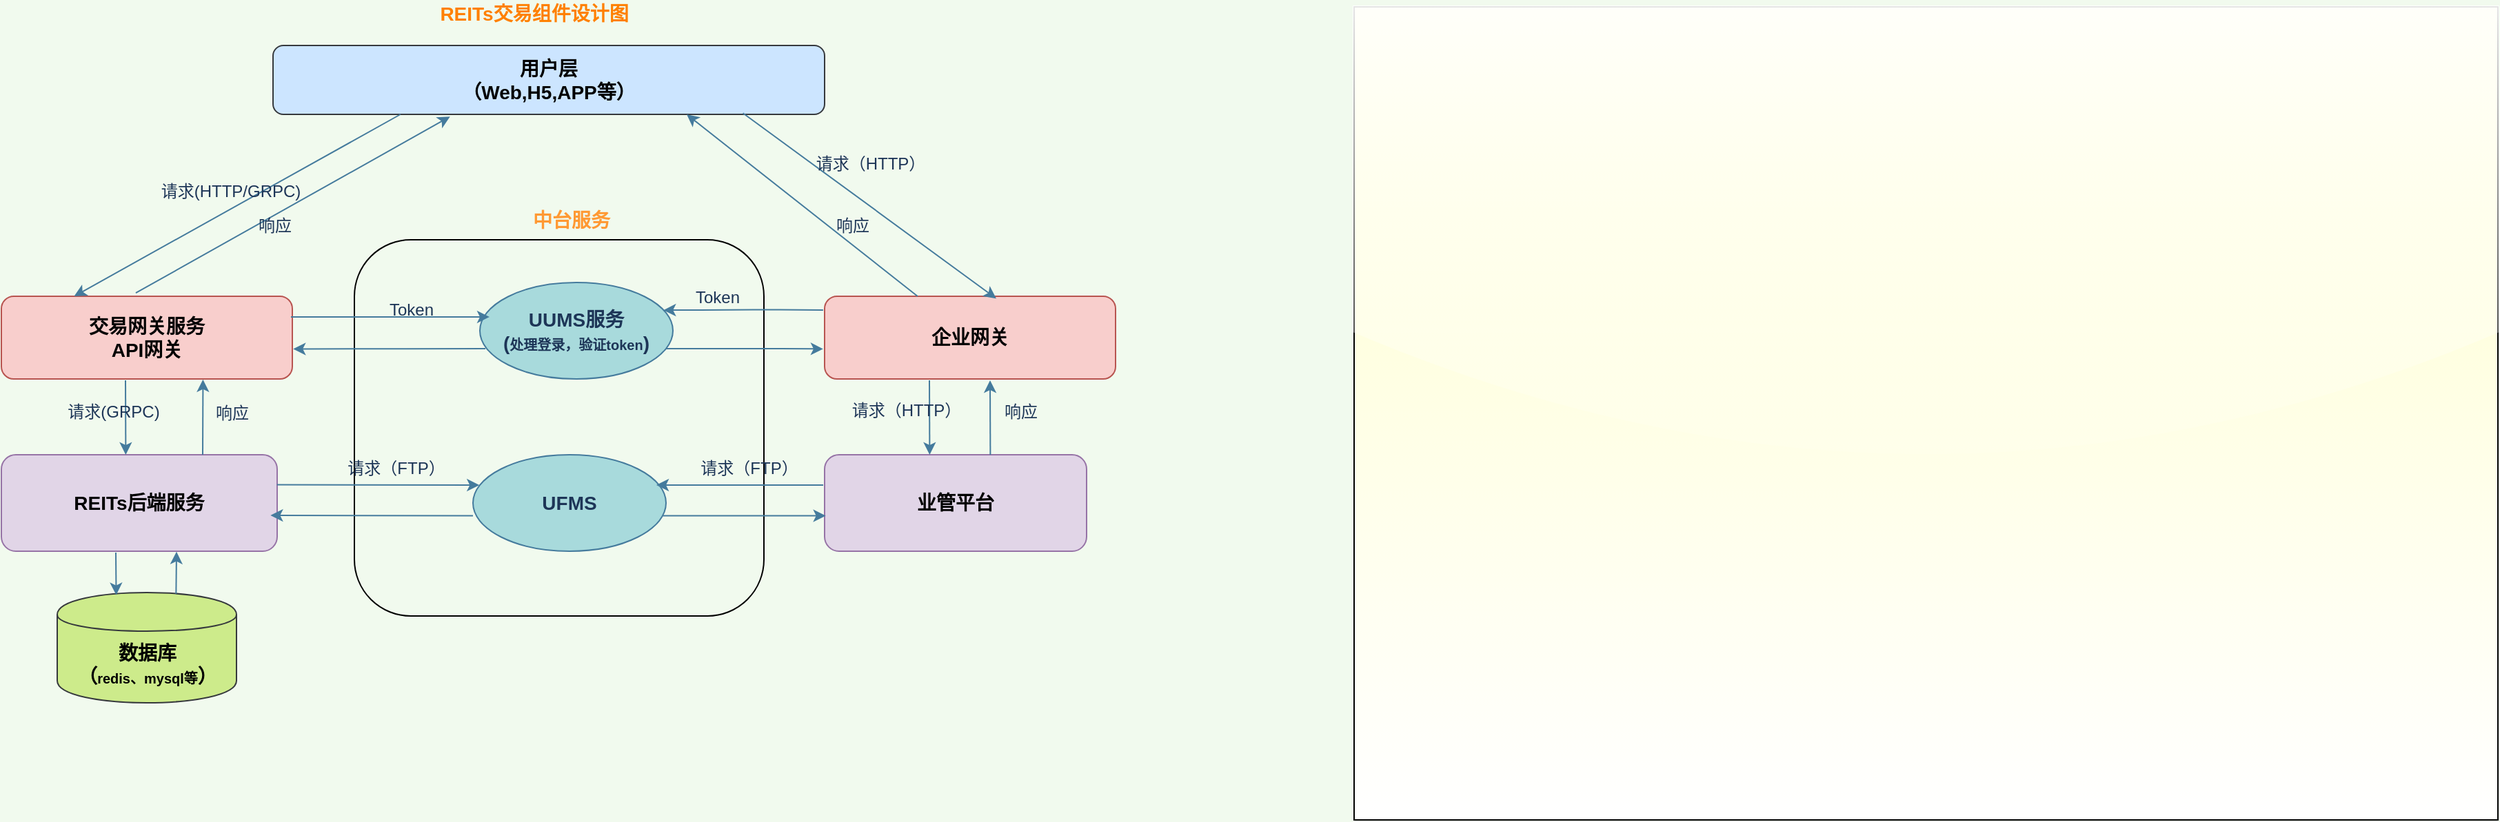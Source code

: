 <mxfile version="13.6.0" type="github" pages="6">
  <diagram id="YtGcmlx5MdhKh6ri9F74" name="REITs交易组件图">
    <mxGraphModel dx="1330" dy="778" grid="1" gridSize="10" guides="1" tooltips="1" connect="1" arrows="1" fold="1" page="1" pageScale="1" pageWidth="827" pageHeight="1169" background="#F1FAEE" math="0" shadow="0">
      <root>
        <mxCell id="0" />
        <mxCell id="1" parent="0" />
        <mxCell id="qfqtDnRgR9i1htIjxdiv-1" value="" style="rounded=1;whiteSpace=wrap;html=1;fillColor=none;" vertex="1" parent="1">
          <mxGeometry x="265" y="174" width="297" height="273" as="geometry" />
        </mxCell>
        <mxCell id="VK5EltDKN6l3TrfOhJUf-1" value="" style="rounded=0;whiteSpace=wrap;html=1;fillColor=#FFFFCC;gradientColor=#ffffff;gradientDirection=south;glass=1;" parent="1" vertex="1">
          <mxGeometry x="990" y="5" width="829.5" height="590" as="geometry" />
        </mxCell>
        <mxCell id="OGBte0PvkTn54QuSE-R2-2" value="&lt;font style=&quot;font-size: 14px&quot;&gt;&lt;b&gt;用户层&lt;br&gt;（Web,H5,APP等）&lt;/b&gt;&lt;/font&gt;" style="rounded=1;whiteSpace=wrap;html=1;sketch=0;strokeColor=#36393d;fillColor=#cce5ff;" parent="1" vertex="1">
          <mxGeometry x="206" y="33" width="400" height="50" as="geometry" />
        </mxCell>
        <mxCell id="OGBte0PvkTn54QuSE-R2-4" value="&lt;b&gt;&lt;font style=&quot;font-size: 14px&quot;&gt;交易网关服务&lt;br&gt;API网关&lt;/font&gt;&lt;/b&gt;" style="rounded=1;whiteSpace=wrap;html=1;sketch=0;strokeColor=#b85450;fillColor=#f8cecc;" parent="1" vertex="1">
          <mxGeometry x="9" y="215" width="211" height="60" as="geometry" />
        </mxCell>
        <mxCell id="OGBte0PvkTn54QuSE-R2-11" value="&lt;b&gt;&lt;font style=&quot;font-size: 14px&quot;&gt;REITs后端服务&lt;/font&gt;&lt;/b&gt;" style="rounded=1;whiteSpace=wrap;html=1;sketch=0;strokeColor=#9673a6;fillColor=#e1d5e7;" parent="1" vertex="1">
          <mxGeometry x="9" y="330" width="200" height="70" as="geometry" />
        </mxCell>
        <mxCell id="OGBte0PvkTn54QuSE-R2-12" value="" style="endArrow=classic;html=1;strokeColor=#457B9D;fillColor=#A8DADC;fontColor=#1D3557;entryX=0.451;entryY=0;entryDx=0;entryDy=0;entryPerimeter=0;" parent="1" target="OGBte0PvkTn54QuSE-R2-11" edge="1">
          <mxGeometry width="50" height="50" relative="1" as="geometry">
            <mxPoint x="99" y="276" as="sourcePoint" />
            <mxPoint x="286" y="280" as="targetPoint" />
          </mxGeometry>
        </mxCell>
        <mxCell id="OGBte0PvkTn54QuSE-R2-15" value="&lt;font color=&quot;#000000&quot;&gt;&lt;b&gt;&lt;span style=&quot;font-size: 14px&quot;&gt;数据库&lt;/span&gt;&lt;br&gt;&lt;span style=&quot;font-size: 14px&quot;&gt;（&lt;/span&gt;&lt;font style=&quot;font-size: 10px&quot;&gt;redis、mysql等&lt;/font&gt;&lt;span style=&quot;font-size: 14px&quot;&gt;）&lt;/span&gt;&lt;br&gt;&lt;/b&gt;&lt;/font&gt;" style="shape=cylinder;whiteSpace=wrap;html=1;boundedLbl=1;backgroundOutline=1;rounded=0;sketch=0;fillColor=#cdeb8b;strokeColor=#36393d;" parent="1" vertex="1">
          <mxGeometry x="49.5" y="430" width="130" height="80" as="geometry" />
        </mxCell>
        <mxCell id="OGBte0PvkTn54QuSE-R2-16" value="" style="endArrow=classic;html=1;strokeColor=#457B9D;fillColor=#A8DADC;fontColor=#1D3557;entryX=0.329;entryY=0.022;entryDx=0;entryDy=0;entryPerimeter=0;" parent="1" target="OGBte0PvkTn54QuSE-R2-15" edge="1">
          <mxGeometry width="50" height="50" relative="1" as="geometry">
            <mxPoint x="92" y="401" as="sourcePoint" />
            <mxPoint x="286" y="380" as="targetPoint" />
          </mxGeometry>
        </mxCell>
        <mxCell id="OGBte0PvkTn54QuSE-R2-24" value="" style="endArrow=classic;html=1;strokeColor=#457B9D;fillColor=#A8DADC;fontColor=#1D3557;entryX=0.693;entryY=1.007;entryDx=0;entryDy=0;entryPerimeter=0;" parent="1" target="OGBte0PvkTn54QuSE-R2-4" edge="1">
          <mxGeometry width="50" height="50" relative="1" as="geometry">
            <mxPoint x="155" y="330" as="sourcePoint" />
            <mxPoint x="156" y="273" as="targetPoint" />
          </mxGeometry>
        </mxCell>
        <mxCell id="OGBte0PvkTn54QuSE-R2-26" value="" style="endArrow=classic;html=1;strokeColor=#457B9D;fillColor=#A8DADC;fontColor=#1D3557;entryX=0.635;entryY=1.005;entryDx=0;entryDy=0;entryPerimeter=0;exitX=0.663;exitY=0.011;exitDx=0;exitDy=0;exitPerimeter=0;" parent="1" source="OGBte0PvkTn54QuSE-R2-15" target="OGBte0PvkTn54QuSE-R2-11" edge="1">
          <mxGeometry width="50" height="50" relative="1" as="geometry">
            <mxPoint x="136" y="430" as="sourcePoint" />
            <mxPoint x="287.14" y="379.03" as="targetPoint" />
          </mxGeometry>
        </mxCell>
        <mxCell id="OGBte0PvkTn54QuSE-R2-29" value="响应" style="text;html=1;resizable=0;autosize=1;align=center;verticalAlign=middle;points=[];fillColor=none;strokeColor=none;rounded=0;sketch=0;fontColor=#1D3557;" parent="1" vertex="1">
          <mxGeometry x="156" y="290" width="40" height="20" as="geometry" />
        </mxCell>
        <mxCell id="OGBte0PvkTn54QuSE-R2-31" value="&lt;span style=&quot;font-size: 14px&quot;&gt;&lt;b&gt;UFMS&lt;/b&gt;&lt;/span&gt;" style="ellipse;whiteSpace=wrap;html=1;rounded=0;sketch=0;strokeColor=#457B9D;fillColor=#A8DADC;fontColor=#1D3557;" parent="1" vertex="1">
          <mxGeometry x="351" y="330" width="140" height="70" as="geometry" />
        </mxCell>
        <mxCell id="OGBte0PvkTn54QuSE-R2-33" value="" style="endArrow=classic;html=1;strokeColor=#457B9D;fillColor=#A8DADC;fontColor=#1D3557;exitX=0.999;exitY=0.311;exitDx=0;exitDy=0;exitPerimeter=0;entryX=0.033;entryY=0.315;entryDx=0;entryDy=0;entryPerimeter=0;" parent="1" source="OGBte0PvkTn54QuSE-R2-11" target="OGBte0PvkTn54QuSE-R2-31" edge="1">
          <mxGeometry width="50" height="50" relative="1" as="geometry">
            <mxPoint x="246" y="370" as="sourcePoint" />
            <mxPoint x="356" y="370" as="targetPoint" />
          </mxGeometry>
        </mxCell>
        <mxCell id="OGBte0PvkTn54QuSE-R2-38" value="&lt;b&gt;&lt;span style=&quot;font-size: 14px&quot;&gt;UUMS服务&lt;/span&gt;&lt;br&gt;&lt;span style=&quot;font-size: 14px&quot;&gt;(&lt;/span&gt;&lt;font style=&quot;font-size: 10px&quot;&gt;处理登录，验证token&lt;/font&gt;&lt;span style=&quot;font-size: 14px&quot;&gt;)&lt;/span&gt;&lt;br&gt;&lt;/b&gt;" style="ellipse;whiteSpace=wrap;html=1;rounded=0;sketch=0;strokeColor=#457B9D;fillColor=#A8DADC;fontColor=#1D3557;" parent="1" vertex="1">
          <mxGeometry x="356" y="205" width="140" height="70" as="geometry" />
        </mxCell>
        <mxCell id="fUmtlEZdL340nA0cj5ke-1" value="&lt;span style=&quot;font-size: 14px&quot;&gt;&lt;b&gt;业管平台&lt;/b&gt;&lt;/span&gt;" style="rounded=1;whiteSpace=wrap;html=1;sketch=0;strokeColor=#9673a6;fillColor=#e1d5e7;" parent="1" vertex="1">
          <mxGeometry x="606" y="330" width="190" height="70" as="geometry" />
        </mxCell>
        <mxCell id="fUmtlEZdL340nA0cj5ke-2" value="&lt;span style=&quot;font-size: 14px&quot;&gt;&lt;b&gt;企业网关&lt;/b&gt;&lt;/span&gt;" style="rounded=1;whiteSpace=wrap;html=1;sketch=0;strokeColor=#b85450;fillColor=#f8cecc;" parent="1" vertex="1">
          <mxGeometry x="606" y="215" width="211" height="60" as="geometry" />
        </mxCell>
        <mxCell id="fUmtlEZdL340nA0cj5ke-12" value="" style="endArrow=classic;html=1;strokeColor=#457B9D;fillColor=#A8DADC;fontColor=#1D3557;entryX=0.05;entryY=0.357;entryDx=0;entryDy=0;entryPerimeter=0;" parent="1" target="OGBte0PvkTn54QuSE-R2-38" edge="1">
          <mxGeometry width="50" height="50" relative="1" as="geometry">
            <mxPoint x="219" y="230" as="sourcePoint" />
            <mxPoint x="352" y="230" as="targetPoint" />
            <Array as="points">
              <mxPoint x="292" y="230" />
            </Array>
          </mxGeometry>
        </mxCell>
        <mxCell id="fUmtlEZdL340nA0cj5ke-17" value="&lt;b&gt;&lt;font style=&quot;font-size: 14px&quot; color=&quot;#ff9933&quot;&gt;中台服务&lt;/font&gt;&lt;/b&gt;" style="text;html=1;resizable=0;autosize=1;align=center;verticalAlign=middle;points=[];fillColor=none;strokeColor=none;rounded=0;" parent="1" vertex="1">
          <mxGeometry x="383" y="149" width="77" height="22" as="geometry" />
        </mxCell>
        <mxCell id="fUmtlEZdL340nA0cj5ke-22" value="" style="endArrow=classic;html=1;strokeColor=#457B9D;fillColor=#A8DADC;fontColor=#1D3557;entryX=0.321;entryY=1.032;entryDx=0;entryDy=0;entryPerimeter=0;exitX=0.462;exitY=-0.04;exitDx=0;exitDy=0;exitPerimeter=0;" parent="1" source="OGBte0PvkTn54QuSE-R2-4" target="OGBte0PvkTn54QuSE-R2-2" edge="1">
          <mxGeometry width="50" height="50" relative="1" as="geometry">
            <mxPoint x="167" y="209" as="sourcePoint" />
            <mxPoint x="176" y="140" as="targetPoint" />
            <Array as="points" />
          </mxGeometry>
        </mxCell>
        <mxCell id="fUmtlEZdL340nA0cj5ke-23" value="" style="endArrow=classic;html=1;strokeColor=#457B9D;fillColor=#A8DADC;fontColor=#1D3557;entryX=0.25;entryY=0;entryDx=0;entryDy=0;exitX=0.231;exitY=1;exitDx=0;exitDy=0;exitPerimeter=0;" parent="1" source="OGBte0PvkTn54QuSE-R2-2" target="OGBte0PvkTn54QuSE-R2-4" edge="1">
          <mxGeometry width="50" height="50" relative="1" as="geometry">
            <mxPoint x="335" y="112" as="sourcePoint" />
            <mxPoint x="96" y="150" as="targetPoint" />
            <Array as="points" />
          </mxGeometry>
        </mxCell>
        <mxCell id="fUmtlEZdL340nA0cj5ke-28" value="" style="endArrow=classic;html=1;strokeColor=#457B9D;fillColor=#A8DADC;fontColor=#1D3557;entryX=0.75;entryY=1;entryDx=0;entryDy=0;" parent="1" source="fUmtlEZdL340nA0cj5ke-2" target="OGBte0PvkTn54QuSE-R2-2" edge="1">
          <mxGeometry width="50" height="50" relative="1" as="geometry">
            <mxPoint x="693" y="209" as="sourcePoint" />
            <mxPoint x="836" y="139" as="targetPoint" />
            <Array as="points" />
          </mxGeometry>
        </mxCell>
        <mxCell id="fUmtlEZdL340nA0cj5ke-32" value="" style="endArrow=classic;html=1;strokeColor=#457B9D;fillColor=#A8DADC;fontColor=#1D3557;entryX=1.003;entryY=0.637;entryDx=0;entryDy=0;entryPerimeter=0;" parent="1" target="OGBte0PvkTn54QuSE-R2-4" edge="1">
          <mxGeometry width="50" height="50" relative="1" as="geometry">
            <mxPoint x="360" y="253" as="sourcePoint" />
            <mxPoint x="245.996" y="253.0" as="targetPoint" />
            <Array as="points">
              <mxPoint x="292.84" y="253.08" />
            </Array>
          </mxGeometry>
        </mxCell>
        <mxCell id="fUmtlEZdL340nA0cj5ke-37" value="请求(HTTP/GRPC)" style="text;html=1;resizable=0;autosize=1;align=center;verticalAlign=middle;points=[];fillColor=none;strokeColor=none;rounded=0;sketch=0;fontColor=#1D3557;" parent="1" vertex="1">
          <mxGeometry x="115" y="129" width="120" height="20" as="geometry" />
        </mxCell>
        <mxCell id="fUmtlEZdL340nA0cj5ke-38" value="响应" style="text;html=1;resizable=0;autosize=1;align=center;verticalAlign=middle;points=[];fillColor=none;strokeColor=none;rounded=0;sketch=0;fontColor=#1D3557;" parent="1" vertex="1">
          <mxGeometry x="187" y="154" width="40" height="20" as="geometry" />
        </mxCell>
        <mxCell id="fUmtlEZdL340nA0cj5ke-39" value="" style="endArrow=classic;html=1;strokeColor=#457B9D;fillColor=#A8DADC;fontColor=#1D3557;exitX=0.852;exitY=0.983;exitDx=0;exitDy=0;exitPerimeter=0;entryX=0.59;entryY=0.027;entryDx=0;entryDy=0;entryPerimeter=0;" parent="1" source="OGBte0PvkTn54QuSE-R2-2" target="fUmtlEZdL340nA0cj5ke-2" edge="1">
          <mxGeometry width="50" height="50" relative="1" as="geometry">
            <mxPoint x="757" y="150" as="sourcePoint" />
            <mxPoint x="847" y="150" as="targetPoint" />
            <Array as="points" />
          </mxGeometry>
        </mxCell>
        <mxCell id="fUmtlEZdL340nA0cj5ke-43" value="请求（HTTP）" style="text;html=1;resizable=0;autosize=1;align=center;verticalAlign=middle;points=[];fillColor=none;strokeColor=none;rounded=0;sketch=0;fontColor=#1D3557;" parent="1" vertex="1">
          <mxGeometry x="594" y="109" width="90" height="20" as="geometry" />
        </mxCell>
        <mxCell id="fUmtlEZdL340nA0cj5ke-44" value="响应" style="text;html=1;resizable=0;autosize=1;align=center;verticalAlign=middle;points=[];fillColor=none;strokeColor=none;rounded=0;sketch=0;fontColor=#1D3557;" parent="1" vertex="1">
          <mxGeometry x="606" y="154" width="40" height="20" as="geometry" />
        </mxCell>
        <mxCell id="fUmtlEZdL340nA0cj5ke-46" value="Token" style="text;html=1;resizable=0;autosize=1;align=center;verticalAlign=middle;points=[];fillColor=none;strokeColor=none;rounded=0;sketch=0;fontColor=#1D3557;" parent="1" vertex="1">
          <mxGeometry x="284" y="214" width="44" height="22" as="geometry" />
        </mxCell>
        <mxCell id="fUmtlEZdL340nA0cj5ke-49" value="" style="endArrow=classic;html=1;strokeColor=#457B9D;fillColor=#A8DADC;fontColor=#1D3557;entryX=-0.005;entryY=0.637;entryDx=0;entryDy=0;entryPerimeter=0;" parent="1" target="fUmtlEZdL340nA0cj5ke-2" edge="1">
          <mxGeometry width="50" height="50" relative="1" as="geometry">
            <mxPoint x="491" y="253.01" as="sourcePoint" />
            <mxPoint x="635.0" y="253.0" as="targetPoint" />
            <Array as="points">
              <mxPoint x="564" y="253.01" />
            </Array>
          </mxGeometry>
        </mxCell>
        <mxCell id="fUmtlEZdL340nA0cj5ke-50" value="" style="endArrow=classic;html=1;strokeColor=#457B9D;fillColor=#A8DADC;fontColor=#1D3557;entryX=0.951;entryY=0.287;entryDx=0;entryDy=0;entryPerimeter=0;" parent="1" target="OGBte0PvkTn54QuSE-R2-38" edge="1">
          <mxGeometry width="50" height="50" relative="1" as="geometry">
            <mxPoint x="604.945" y="224.97" as="sourcePoint" />
            <mxPoint x="491" y="225" as="targetPoint" />
            <Array as="points">
              <mxPoint x="564" y="224.76" />
            </Array>
          </mxGeometry>
        </mxCell>
        <mxCell id="fUmtlEZdL340nA0cj5ke-51" value="Token" style="text;html=1;resizable=0;autosize=1;align=center;verticalAlign=middle;points=[];fillColor=none;strokeColor=none;rounded=0;sketch=0;fontColor=#1D3557;" parent="1" vertex="1">
          <mxGeometry x="506" y="205" width="44" height="22" as="geometry" />
        </mxCell>
        <mxCell id="fUmtlEZdL340nA0cj5ke-52" value="" style="endArrow=classic;html=1;strokeColor=#457B9D;fillColor=#A8DADC;fontColor=#1D3557;exitX=0.999;exitY=0.311;exitDx=0;exitDy=0;exitPerimeter=0;entryX=0.033;entryY=0.315;entryDx=0;entryDy=0;entryPerimeter=0;" parent="1" edge="1">
          <mxGeometry width="50" height="50" relative="1" as="geometry">
            <mxPoint x="351.0" y="374.28" as="sourcePoint" />
            <mxPoint x="204.18" y="374.0" as="targetPoint" />
          </mxGeometry>
        </mxCell>
        <mxCell id="fUmtlEZdL340nA0cj5ke-53" value="" style="endArrow=classic;html=1;strokeColor=#457B9D;fillColor=#A8DADC;fontColor=#1D3557;entryX=0.033;entryY=0.315;entryDx=0;entryDy=0;entryPerimeter=0;exitX=0.984;exitY=0.633;exitDx=0;exitDy=0;exitPerimeter=0;" parent="1" source="OGBte0PvkTn54QuSE-R2-31" edge="1">
          <mxGeometry width="50" height="50" relative="1" as="geometry">
            <mxPoint x="484" y="374" as="sourcePoint" />
            <mxPoint x="606.82" y="374.28" as="targetPoint" />
          </mxGeometry>
        </mxCell>
        <mxCell id="fUmtlEZdL340nA0cj5ke-54" value="" style="endArrow=classic;html=1;strokeColor=#457B9D;fillColor=#A8DADC;fontColor=#1D3557;entryX=0.033;entryY=0.315;entryDx=0;entryDy=0;entryPerimeter=0;" parent="1" edge="1">
          <mxGeometry width="50" height="50" relative="1" as="geometry">
            <mxPoint x="605" y="352" as="sourcePoint" />
            <mxPoint x="484" y="352" as="targetPoint" />
          </mxGeometry>
        </mxCell>
        <mxCell id="fUmtlEZdL340nA0cj5ke-56" value="" style="endArrow=classic;html=1;strokeColor=#457B9D;fillColor=#A8DADC;fontColor=#1D3557;entryX=0.451;entryY=0;entryDx=0;entryDy=0;entryPerimeter=0;" parent="1" edge="1">
          <mxGeometry width="50" height="50" relative="1" as="geometry">
            <mxPoint x="726.2" y="330" as="sourcePoint" />
            <mxPoint x="726" y="276" as="targetPoint" />
          </mxGeometry>
        </mxCell>
        <mxCell id="fUmtlEZdL340nA0cj5ke-57" value="" style="endArrow=classic;html=1;strokeColor=#457B9D;fillColor=#A8DADC;fontColor=#1D3557;entryX=0.451;entryY=0;entryDx=0;entryDy=0;entryPerimeter=0;" parent="1" edge="1">
          <mxGeometry width="50" height="50" relative="1" as="geometry">
            <mxPoint x="682" y="276" as="sourcePoint" />
            <mxPoint x="682.2" y="330" as="targetPoint" />
          </mxGeometry>
        </mxCell>
        <mxCell id="fUmtlEZdL340nA0cj5ke-59" value="响应" style="text;html=1;resizable=0;autosize=1;align=center;verticalAlign=middle;points=[];fillColor=none;strokeColor=none;rounded=0;sketch=0;fontColor=#1D3557;" parent="1" vertex="1">
          <mxGeometry x="726" y="288" width="44" height="22" as="geometry" />
        </mxCell>
        <mxCell id="oyumovBON1_XlfnT9GuX-1" value="&lt;font style=&quot;font-size: 14px&quot; color=&quot;#ff8000&quot;&gt;&lt;b&gt;REITs交易组件设计图&lt;/b&gt;&lt;/font&gt;" style="text;html=1;resizable=0;autosize=1;align=center;verticalAlign=middle;points=[];fillColor=none;strokeColor=none;rounded=0;dashed=1;dashPattern=1 2;sketch=0;fontColor=#5C5C5C;" parent="1" vertex="1">
          <mxGeometry x="320" width="150" height="20" as="geometry" />
        </mxCell>
        <mxCell id="NYVzm88oB_qArTAKALnM-1" value="请求（FTP）" style="text;html=1;resizable=0;autosize=1;align=center;verticalAlign=middle;points=[];fillColor=none;strokeColor=none;rounded=0;sketch=0;fontColor=#1D3557;" parent="1" vertex="1">
          <mxGeometry x="250" y="330" width="90" height="20" as="geometry" />
        </mxCell>
        <mxCell id="NYVzm88oB_qArTAKALnM-3" value="请求（FTP）" style="text;html=1;resizable=0;autosize=1;align=center;verticalAlign=middle;points=[];fillColor=none;strokeColor=none;rounded=0;sketch=0;fontColor=#1D3557;" parent="1" vertex="1">
          <mxGeometry x="506" y="330" width="90" height="20" as="geometry" />
        </mxCell>
        <mxCell id="NYVzm88oB_qArTAKALnM-5" value="请求（HTTP）" style="text;html=1;resizable=0;autosize=1;align=center;verticalAlign=middle;points=[];fillColor=none;strokeColor=none;rounded=0;sketch=0;fontColor=#1D3557;" parent="1" vertex="1">
          <mxGeometry x="620" y="288" width="90" height="20" as="geometry" />
        </mxCell>
        <mxCell id="NYVzm88oB_qArTAKALnM-6" value="请求(GRPC)" style="text;html=1;resizable=0;autosize=1;align=center;verticalAlign=middle;points=[];fillColor=none;strokeColor=none;rounded=0;sketch=0;fontColor=#1D3557;" parent="1" vertex="1">
          <mxGeometry x="50" y="289" width="80" height="20" as="geometry" />
        </mxCell>
      </root>
    </mxGraphModel>
  </diagram>
  <diagram id="RFez3lNjL9ar6PfGb7UX" name="登陆顺序图">
    
    <mxGraphModel dx="1038" dy="564" grid="1" gridSize="10" guides="1" tooltips="1" connect="1" arrows="1" fold="1" page="1" pageScale="1" pageWidth="827" pageHeight="1169" math="0" shadow="0">
      
      <root>
        
        <mxCell id="JJKDrCV2eTXsHWgG4l_X-0" />
        
        <mxCell id="JJKDrCV2eTXsHWgG4l_X-1" parent="JJKDrCV2eTXsHWgG4l_X-0" />
        
        <mxCell id="2XEkXMm5EQe36F09QX2t-0" value="&lt;font style=&quot;font-size: 14px&quot;&gt;&lt;b&gt;web，app,H5&lt;br&gt;(用户界面)&lt;/b&gt;&lt;/font&gt;" style="rounded=1;whiteSpace=wrap;html=1;fillColor=#d5e8d4;strokeColor=#82b366;gradientColor=#97d077;" vertex="1" parent="JJKDrCV2eTXsHWgG4l_X-1">
          
          <mxGeometry x="15" y="40" width="130" height="60" as="geometry" />
          
        </mxCell>
        
        <mxCell id="e7lo5KHjXOnK4Ev--E7Q-0" value="&lt;font style=&quot;font-size: 14px&quot;&gt;&lt;b&gt;UUMS&lt;br&gt;用户中心&lt;br&gt;&lt;/b&gt;&lt;/font&gt;" style="rounded=1;whiteSpace=wrap;html=1;fillColor=#ffcd28;strokeColor=#d79b00;gradientColor=#ffa500;" vertex="1" parent="JJKDrCV2eTXsHWgG4l_X-1">
          
          <mxGeometry x="560" y="40" width="120" height="60" as="geometry" />
          
        </mxCell>
        
        <mxCell id="e7lo5KHjXOnK4Ev--E7Q-3" value="&lt;font style=&quot;font-size: 14px&quot;&gt;&lt;b&gt;网关&lt;br&gt;(企业网关/交易API网关)&lt;/b&gt;&lt;/font&gt;" style="rounded=1;whiteSpace=wrap;html=1;fillColor=#dae8fc;strokeColor=#6c8ebf;gradientColor=#7ea6e0;" vertex="1" parent="JJKDrCV2eTXsHWgG4l_X-1">
          
          <mxGeometry x="270" y="40" width="176" height="60" as="geometry" />
          
        </mxCell>
        
        <mxCell id="e7lo5KHjXOnK4Ev--E7Q-4" value="" style="endArrow=none;dashed=1;html=1;strokeColor=#006658;fillColor=#21C0A5;fontColor=#5C5C5C;" edge="1" parent="JJKDrCV2eTXsHWgG4l_X-1" source="e7lo5KHjXOnK4Ev--E7Q-16">
          
          <mxGeometry width="50" height="50" relative="1" as="geometry">
            
            <mxPoint x="80" y="360" as="sourcePoint" />
            
            <mxPoint x="79.5" y="100" as="targetPoint" />
            
          </mxGeometry>
          
        </mxCell>
        
        <mxCell id="e7lo5KHjXOnK4Ev--E7Q-5" value="" style="endArrow=none;dashed=1;html=1;strokeColor=#006658;fillColor=#21C0A5;fontColor=#5C5C5C;" edge="1" parent="JJKDrCV2eTXsHWgG4l_X-1">
          
          <mxGeometry width="50" height="50" relative="1" as="geometry">
            
            <mxPoint x="358" y="360" as="sourcePoint" />
            
            <mxPoint x="357.76" y="100" as="targetPoint" />
            
          </mxGeometry>
          
        </mxCell>
        
        <mxCell id="e7lo5KHjXOnK4Ev--E7Q-6" value="" style="endArrow=none;dashed=1;html=1;strokeColor=#006658;fillColor=#21C0A5;fontColor=#5C5C5C;" edge="1" parent="JJKDrCV2eTXsHWgG4l_X-1">
          
          <mxGeometry width="50" height="50" relative="1" as="geometry">
            
            <mxPoint x="630.5" y="360" as="sourcePoint" />
            
            <mxPoint x="630" y="100" as="targetPoint" />
            
          </mxGeometry>
          
        </mxCell>
        
        <mxCell id="e7lo5KHjXOnK4Ev--E7Q-7" value="" style="endArrow=classic;html=1;strokeColor=#006658;fillColor=#21C0A5;fontColor=#5C5C5C;" edge="1" parent="JJKDrCV2eTXsHWgG4l_X-1">
          
          <mxGeometry width="50" height="50" relative="1" as="geometry">
            
            <mxPoint x="80" y="139.84" as="sourcePoint" />
            
            <mxPoint x="340" y="139.84" as="targetPoint" />
            
          </mxGeometry>
          
        </mxCell>
        
        <mxCell id="e7lo5KHjXOnK4Ev--E7Q-8" value="" style="endArrow=classic;html=1;strokeColor=#006658;fillColor=#21C0A5;fontColor=#5C5C5C;" edge="1" parent="JJKDrCV2eTXsHWgG4l_X-1" source="e7lo5KHjXOnK4Ev--E7Q-18">
          
          <mxGeometry width="50" height="50" relative="1" as="geometry">
            
            <mxPoint x="370.0" y="160" as="sourcePoint" />
            
            <mxPoint x="630" y="160" as="targetPoint" />
            
          </mxGeometry>
          
        </mxCell>
        
        <mxCell id="e7lo5KHjXOnK4Ev--E7Q-10" value="" style="endArrow=classic;html=1;strokeColor=#006658;fillColor=#21C0A5;fontColor=#5C5C5C;entryX=0;entryY=0;entryDx=0;entryDy=0;" edge="1" parent="JJKDrCV2eTXsHWgG4l_X-1" target="e7lo5KHjXOnK4Ev--E7Q-18">
          
          <mxGeometry width="50" height="50" relative="1" as="geometry">
            
            <mxPoint x="370" y="140" as="sourcePoint" />
            
            <mxPoint x="600" y="140" as="targetPoint" />
            
          </mxGeometry>
          
        </mxCell>
        
        <mxCell id="e7lo5KHjXOnK4Ev--E7Q-13" value="用户名,密码，验证码等" style="text;html=1;resizable=0;autosize=1;align=center;verticalAlign=middle;points=[];fillColor=none;strokeColor=none;rounded=0;sketch=0;fontColor=#5C5C5C;" vertex="1" parent="JJKDrCV2eTXsHWgG4l_X-1">
          
          <mxGeometry x="130" y="120" width="140" height="20" as="geometry" />
          
        </mxCell>
        
        <mxCell id="e7lo5KHjXOnK4Ev--E7Q-15" value="用户名,密码，验证码等" style="text;html=1;resizable=0;autosize=1;align=center;verticalAlign=middle;points=[];fillColor=none;strokeColor=none;rounded=0;sketch=0;fontColor=#5C5C5C;" vertex="1" parent="JJKDrCV2eTXsHWgG4l_X-1">
          
          <mxGeometry x="410" y="120" width="140" height="20" as="geometry" />
          
        </mxCell>
        
        <mxCell id="e7lo5KHjXOnK4Ev--E7Q-16" value="&lt;b&gt;登录请求&lt;/b&gt;" style="rhombus;whiteSpace=wrap;html=1;rounded=0;sketch=0;strokeColor=#006658;fontColor=#5C5C5C;fillColor=#22C7AB;" vertex="1" parent="JJKDrCV2eTXsHWgG4l_X-1">
          
          <mxGeometry x="40" y="120" width="80" height="80" as="geometry" />
          
        </mxCell>
        
        <mxCell id="e7lo5KHjXOnK4Ev--E7Q-17" value="" style="endArrow=none;dashed=1;html=1;strokeColor=#006658;fillColor=#21C0A5;fontColor=#5C5C5C;" edge="1" parent="JJKDrCV2eTXsHWgG4l_X-1" target="e7lo5KHjXOnK4Ev--E7Q-16">
          
          <mxGeometry width="50" height="50" relative="1" as="geometry">
            
            <mxPoint x="80" y="360" as="sourcePoint" />
            
            <mxPoint x="79.5" y="100" as="targetPoint" />
            
          </mxGeometry>
          
        </mxCell>
        
        <mxCell id="e7lo5KHjXOnK4Ev--E7Q-18" value="&lt;b&gt;获取用户&lt;br&gt;token&lt;/b&gt;" style="rhombus;whiteSpace=wrap;html=1;rounded=0;sketch=0;strokeColor=#006658;fillColor=#21C0A5;fontColor=#5C5C5C;" vertex="1" parent="JJKDrCV2eTXsHWgG4l_X-1">
          
          <mxGeometry x="590" y="120" width="80" height="80" as="geometry" />
          
        </mxCell>
        
        <mxCell id="e7lo5KHjXOnK4Ev--E7Q-23" value="" style="endArrow=classic;html=1;strokeColor=#006658;fillColor=#21C0A5;fontColor=#5C5C5C;" edge="1" parent="JJKDrCV2eTXsHWgG4l_X-1">
          
          <mxGeometry width="50" height="50" relative="1" as="geometry">
            
            <mxPoint x="340" y="180" as="sourcePoint" />
            
            <mxPoint x="100" y="180" as="targetPoint" />
            
          </mxGeometry>
          
        </mxCell>
        
        <mxCell id="e7lo5KHjXOnK4Ev--E7Q-24" value="" style="endArrow=classic;html=1;strokeColor=#006658;fillColor=#21C0A5;fontColor=#5C5C5C;" edge="1" parent="JJKDrCV2eTXsHWgG4l_X-1">
          
          <mxGeometry width="50" height="50" relative="1" as="geometry">
            
            <mxPoint x="610" y="180" as="sourcePoint" />
            
            <mxPoint x="370" y="180" as="targetPoint" />
            
          </mxGeometry>
          
        </mxCell>
        
        <mxCell id="e7lo5KHjXOnK4Ev--E7Q-25" value="返回token" style="text;html=1;resizable=0;autosize=1;align=center;verticalAlign=middle;points=[];fillColor=none;strokeColor=none;rounded=0;sketch=0;fontColor=#5C5C5C;" vertex="1" parent="JJKDrCV2eTXsHWgG4l_X-1">
          
          <mxGeometry x="455" y="160" width="70" height="20" as="geometry" />
          
        </mxCell>
        
        <mxCell id="e7lo5KHjXOnK4Ev--E7Q-26" value="返回token" style="text;html=1;resizable=0;autosize=1;align=center;verticalAlign=middle;points=[];fillColor=none;strokeColor=none;rounded=0;sketch=0;fontColor=#5C5C5C;" vertex="1" parent="JJKDrCV2eTXsHWgG4l_X-1">
          
          <mxGeometry x="165" y="160" width="70" height="20" as="geometry" />
          
        </mxCell>
        
        <mxCell id="e7lo5KHjXOnK4Ev--E7Q-27" value="&lt;b&gt;其他业务&lt;br&gt;请求&lt;/b&gt;" style="rounded=0;whiteSpace=wrap;html=1;fillColor=#ffcc99;strokeColor=#36393d;" vertex="1" parent="JJKDrCV2eTXsHWgG4l_X-1">
          
          <mxGeometry x="40" y="240" width="80" height="90" as="geometry" />
          
        </mxCell>
        
        <mxCell id="e7lo5KHjXOnK4Ev--E7Q-34" value="" style="endArrow=classic;html=1;strokeColor=#006658;fillColor=#21C0A5;fontColor=#5C5C5C;" edge="1" parent="JJKDrCV2eTXsHWgG4l_X-1">
          
          <mxGeometry width="50" height="50" relative="1" as="geometry">
            
            <mxPoint x="120" y="280" as="sourcePoint" />
            
            <mxPoint x="360" y="280" as="targetPoint" />
            
          </mxGeometry>
          
        </mxCell>
        
        <mxCell id="e7lo5KHjXOnK4Ev--E7Q-36" value="请求参数" style="text;html=1;resizable=0;autosize=1;align=center;verticalAlign=middle;points=[];fillColor=none;strokeColor=none;rounded=0;sketch=0;fontColor=#5C5C5C;" vertex="1" parent="JJKDrCV2eTXsHWgG4l_X-1">
          
          <mxGeometry x="195" y="260" width="60" height="20" as="geometry" />
          
        </mxCell>
        
        <mxCell id="f92GwLYrUkSBwC8PL-7O-0" value="&lt;font style=&quot;font-size: 14px&quot; color=&quot;#ff8000&quot;&gt;&lt;b&gt;用户登录顺序图&lt;/b&gt;&lt;/font&gt;" style="text;html=1;resizable=0;autosize=1;align=center;verticalAlign=middle;points=[];fillColor=none;strokeColor=none;rounded=0;dashed=1;dashPattern=1 2;sketch=0;fontColor=#5C5C5C;" vertex="1" parent="JJKDrCV2eTXsHWgG4l_X-1">
          
          <mxGeometry x="340" width="110" height="20" as="geometry" />
          
        </mxCell>
        
      </root>
      
    </mxGraphModel>
    
  </diagram>
  <diagram id="Ykd793zyvduYX_jnsMHu" name="申报基金顺序图">
    
    <mxGraphModel dx="1038" dy="564" grid="1" gridSize="10" guides="1" tooltips="1" connect="1" arrows="1" fold="1" page="1" pageScale="1" pageWidth="827" pageHeight="1169" math="0" shadow="0">
      
      <root>
        
        <mxCell id="uoE901anN9h6SREGYmKl-0" />
        
        <mxCell id="uoE901anN9h6SREGYmKl-1" parent="uoE901anN9h6SREGYmKl-0" />
        
        <mxCell id="4W-amokvwwM318Wg36pv-0" value="&lt;font style=&quot;font-size: 14px&quot;&gt;&lt;b&gt;web，app,H5&lt;br&gt;(用户界面)&lt;/b&gt;&lt;/font&gt;" style="rounded=1;whiteSpace=wrap;html=1;fillColor=#d5e8d4;strokeColor=#82b366;gradientColor=#97d077;" vertex="1" parent="uoE901anN9h6SREGYmKl-1">
          
          <mxGeometry x="70" y="50" width="130" height="60" as="geometry" />
          
        </mxCell>
        
        <mxCell id="4W-amokvwwM318Wg36pv-1" value="&lt;font style=&quot;font-size: 14px&quot;&gt;&lt;b&gt;业管平台&lt;br&gt;&lt;/b&gt;&lt;/font&gt;" style="rounded=1;whiteSpace=wrap;html=1;fillColor=#ffcd28;strokeColor=#d79b00;gradientColor=#ffa500;" vertex="1" parent="uoE901anN9h6SREGYmKl-1">
          
          <mxGeometry x="615" y="50" width="120" height="60" as="geometry" />
          
        </mxCell>
        
        <mxCell id="4W-amokvwwM318Wg36pv-2" value="&lt;font style=&quot;font-size: 14px&quot;&gt;&lt;b&gt;网关&lt;br&gt;&lt;/b&gt;&lt;/font&gt;" style="rounded=1;whiteSpace=wrap;html=1;fillColor=#dae8fc;strokeColor=#6c8ebf;gradientColor=#7ea6e0;" vertex="1" parent="uoE901anN9h6SREGYmKl-1">
          
          <mxGeometry x="325" y="50" width="176" height="60" as="geometry" />
          
        </mxCell>
        
        <mxCell id="4W-amokvwwM318Wg36pv-4" value="" style="endArrow=none;dashed=1;html=1;strokeColor=#006658;fillColor=#21C0A5;fontColor=#5C5C5C;" edge="1" parent="uoE901anN9h6SREGYmKl-1" source="J6JQULIBf8OnE9_8mZd_-0">
          
          <mxGeometry width="50" height="50" relative="1" as="geometry">
            
            <mxPoint x="413" y="400" as="sourcePoint" />
            
            <mxPoint x="412.76" y="110" as="targetPoint" />
            
          </mxGeometry>
          
        </mxCell>
        
        <mxCell id="4W-amokvwwM318Wg36pv-5" value="" style="endArrow=none;dashed=1;html=1;strokeColor=#006658;fillColor=#21C0A5;fontColor=#5C5C5C;" edge="1" parent="uoE901anN9h6SREGYmKl-1">
          
          <mxGeometry width="50" height="50" relative="1" as="geometry">
            
            <mxPoint x="685" y="400" as="sourcePoint" />
            
            <mxPoint x="685" y="110" as="targetPoint" />
            
          </mxGeometry>
          
        </mxCell>
        
        <mxCell id="4W-amokvwwM318Wg36pv-21" value="" style="endArrow=none;dashed=1;html=1;strokeColor=#006658;fillColor=#21C0A5;fontColor=#5C5C5C;" edge="1" parent="uoE901anN9h6SREGYmKl-1">
          
          <mxGeometry width="50" height="50" relative="1" as="geometry">
            
            <mxPoint x="134" y="400" as="sourcePoint" />
            
            <mxPoint x="134.5" y="110" as="targetPoint" />
            
          </mxGeometry>
          
        </mxCell>
        
        <mxCell id="4W-amokvwwM318Wg36pv-22" value="" style="endArrow=classic;html=1;strokeColor=#006658;fillColor=#21C0A5;fontColor=#5C5C5C;" edge="1" parent="uoE901anN9h6SREGYmKl-1">
          
          <mxGeometry width="50" height="50" relative="1" as="geometry">
            
            <mxPoint x="440" y="160" as="sourcePoint" />
            
            <mxPoint x="640" y="160" as="targetPoint" />
            
          </mxGeometry>
          
        </mxCell>
        
        <mxCell id="4W-amokvwwM318Wg36pv-25" value="" style="endArrow=classic;html=1;strokeColor=#006658;fillColor=#21C0A5;fontColor=#5C5C5C;exitX=1;exitY=0.25;exitDx=0;exitDy=0;" edge="1" parent="uoE901anN9h6SREGYmKl-1" source="4W-amokvwwM318Wg36pv-31">
          
          <mxGeometry width="50" height="50" relative="1" as="geometry">
            
            <mxPoint x="160" y="160" as="sourcePoint" />
            
            <mxPoint x="380" y="160" as="targetPoint" />
            
          </mxGeometry>
          
        </mxCell>
        
        <mxCell id="4W-amokvwwM318Wg36pv-26" value="基金管理人提起发售申请" style="text;html=1;resizable=0;autosize=1;align=center;verticalAlign=middle;points=[];fillColor=none;strokeColor=none;rounded=0;dashed=1;dashPattern=1 2;sketch=0;fontColor=#5C5C5C;" vertex="1" parent="uoE901anN9h6SREGYmKl-1">
          
          <mxGeometry x="190" y="140" width="150" height="20" as="geometry" />
          
        </mxCell>
        
        <mxCell id="4W-amokvwwM318Wg36pv-27" value="同时提交电子材料等" style="text;html=1;resizable=0;autosize=1;align=center;verticalAlign=middle;points=[];fillColor=none;strokeColor=none;rounded=0;dashed=1;dashPattern=1 2;sketch=0;fontColor=#5C5C5C;" vertex="1" parent="uoE901anN9h6SREGYmKl-1">
          
          <mxGeometry x="205" y="160" width="120" height="20" as="geometry" />
          
        </mxCell>
        
        <mxCell id="4W-amokvwwM318Wg36pv-28" value="" style="endArrow=classic;html=1;strokeColor=#006658;fillColor=#21C0A5;fontColor=#5C5C5C;" edge="1" parent="uoE901anN9h6SREGYmKl-1">
          
          <mxGeometry width="50" height="50" relative="1" as="geometry">
            
            <mxPoint x="640" y="200" as="sourcePoint" />
            
            <mxPoint x="440" y="200" as="targetPoint" />
            
          </mxGeometry>
          
        </mxCell>
        
        <mxCell id="4W-amokvwwM318Wg36pv-29" value="发售申请回复" style="text;html=1;resizable=0;autosize=1;align=center;verticalAlign=middle;points=[];fillColor=none;strokeColor=none;rounded=0;dashed=1;dashPattern=1 2;sketch=0;fontColor=#5C5C5C;" vertex="1" parent="uoE901anN9h6SREGYmKl-1">
          
          <mxGeometry x="480" y="180" width="90" height="20" as="geometry" />
          
        </mxCell>
        
        <mxCell id="4W-amokvwwM318Wg36pv-30" value="" style="endArrow=classic;html=1;strokeColor=#006658;fillColor=#21C0A5;fontColor=#5C5C5C;entryX=1;entryY=0.75;entryDx=0;entryDy=0;" edge="1" parent="uoE901anN9h6SREGYmKl-1" target="4W-amokvwwM318Wg36pv-31">
          
          <mxGeometry width="50" height="50" relative="1" as="geometry">
            
            <mxPoint x="380" y="200" as="sourcePoint" />
            
            <mxPoint x="160" y="200" as="targetPoint" />
            
          </mxGeometry>
          
        </mxCell>
        
        <mxCell id="4W-amokvwwM318Wg36pv-31" value="申报基金" style="rounded=1;whiteSpace=wrap;html=1;dashed=1;dashPattern=1 2;sketch=0;strokeColor=#36393d;fillColor=#cce5ff;" vertex="1" parent="uoE901anN9h6SREGYmKl-1">
          
          <mxGeometry x="100" y="140" width="70" height="80" as="geometry" />
          
        </mxCell>
        
        <mxCell id="4W-amokvwwM318Wg36pv-34" value="询价" style="rounded=1;whiteSpace=wrap;html=1;dashed=1;dashPattern=1 2;sketch=0;strokeColor=#36393d;fillColor=#cce5ff;" vertex="1" parent="uoE901anN9h6SREGYmKl-1">
          
          <mxGeometry x="100" y="240" width="70" height="100" as="geometry" />
          
        </mxCell>
        
        <mxCell id="4W-amokvwwM318Wg36pv-35" value="" style="endArrow=classic;html=1;strokeColor=#006658;fillColor=#21C0A5;fontColor=#5C5C5C;exitX=1;exitY=0.25;exitDx=0;exitDy=0;" edge="1" parent="uoE901anN9h6SREGYmKl-1">
          
          <mxGeometry width="50" height="50" relative="1" as="geometry">
            
            <mxPoint x="170" y="270" as="sourcePoint" />
            
            <mxPoint x="380" y="270" as="targetPoint" />
            
          </mxGeometry>
          
        </mxCell>
        
        <mxCell id="4W-amokvwwM318Wg36pv-36" value="发行人进行询价参数申请" style="text;html=1;resizable=0;autosize=1;align=center;verticalAlign=middle;points=[];fillColor=none;strokeColor=none;rounded=0;dashed=1;dashPattern=1 2;sketch=0;fontColor=#5C5C5C;" vertex="1" parent="uoE901anN9h6SREGYmKl-1">
          
          <mxGeometry x="190" y="250" width="150" height="20" as="geometry" />
          
        </mxCell>
        
        <mxCell id="QXxO0UJ7zqS1VjE629cD-0" value="" style="endArrow=classic;html=1;strokeColor=#006658;fillColor=#21C0A5;fontColor=#5C5C5C;" edge="1" parent="uoE901anN9h6SREGYmKl-1">
          
          <mxGeometry width="50" height="50" relative="1" as="geometry">
            
            <mxPoint x="440" y="270" as="sourcePoint" />
            
            <mxPoint x="640" y="270" as="targetPoint" />
            
          </mxGeometry>
          
        </mxCell>
        
        <mxCell id="QXxO0UJ7zqS1VjE629cD-1" value="" style="endArrow=classic;html=1;strokeColor=#006658;fillColor=#21C0A5;fontColor=#5C5C5C;entryX=1;entryY=0.75;entryDx=0;entryDy=0;" edge="1" parent="uoE901anN9h6SREGYmKl-1">
          
          <mxGeometry width="50" height="50" relative="1" as="geometry">
            
            <mxPoint x="380" y="279.58" as="sourcePoint" />
            
            <mxPoint x="170" y="279.58" as="targetPoint" />
            
          </mxGeometry>
          
        </mxCell>
        
        <mxCell id="QXxO0UJ7zqS1VjE629cD-2" value="" style="endArrow=classic;html=1;strokeColor=#006658;fillColor=#21C0A5;fontColor=#5C5C5C;" edge="1" parent="uoE901anN9h6SREGYmKl-1">
          
          <mxGeometry width="50" height="50" relative="1" as="geometry">
            
            <mxPoint x="640" y="279.58" as="sourcePoint" />
            
            <mxPoint x="440" y="279.58" as="targetPoint" />
            
          </mxGeometry>
          
        </mxCell>
        
        <mxCell id="QXxO0UJ7zqS1VjE629cD-3" value="" style="endArrow=classic;html=1;strokeColor=#006658;fillColor=#21C0A5;fontColor=#5C5C5C;exitX=1;exitY=0.25;exitDx=0;exitDy=0;" edge="1" parent="uoE901anN9h6SREGYmKl-1">
          
          <mxGeometry width="50" height="50" relative="1" as="geometry">
            
            <mxPoint x="170" y="310" as="sourcePoint" />
            
            <mxPoint x="380" y="310" as="targetPoint" />
            
          </mxGeometry>
          
        </mxCell>
        
        <mxCell id="QXxO0UJ7zqS1VjE629cD-4" value="发行人进行认购参数申请" style="text;html=1;resizable=0;autosize=1;align=center;verticalAlign=middle;points=[];fillColor=none;strokeColor=none;rounded=0;dashed=1;dashPattern=1 2;sketch=0;fontColor=#5C5C5C;" vertex="1" parent="uoE901anN9h6SREGYmKl-1">
          
          <mxGeometry x="190" y="290" width="150" height="20" as="geometry" />
          
        </mxCell>
        
        <mxCell id="QXxO0UJ7zqS1VjE629cD-5" value="" style="endArrow=classic;html=1;strokeColor=#006658;fillColor=#21C0A5;fontColor=#5C5C5C;" edge="1" parent="uoE901anN9h6SREGYmKl-1">
          
          <mxGeometry width="50" height="50" relative="1" as="geometry">
            
            <mxPoint x="440" y="310" as="sourcePoint" />
            
            <mxPoint x="640" y="310" as="targetPoint" />
            
          </mxGeometry>
          
        </mxCell>
        
        <mxCell id="QXxO0UJ7zqS1VjE629cD-6" value="" style="endArrow=classic;html=1;strokeColor=#006658;fillColor=#21C0A5;fontColor=#5C5C5C;" edge="1" parent="uoE901anN9h6SREGYmKl-1">
          
          <mxGeometry width="50" height="50" relative="1" as="geometry">
            
            <mxPoint x="640" y="320.0" as="sourcePoint" />
            
            <mxPoint x="440" y="320.0" as="targetPoint" />
            
          </mxGeometry>
          
        </mxCell>
        
        <mxCell id="QXxO0UJ7zqS1VjE629cD-7" value="" style="endArrow=classic;html=1;strokeColor=#006658;fillColor=#21C0A5;fontColor=#5C5C5C;entryX=1;entryY=0.75;entryDx=0;entryDy=0;" edge="1" parent="uoE901anN9h6SREGYmKl-1">
          
          <mxGeometry width="50" height="50" relative="1" as="geometry">
            
            <mxPoint x="380" y="320.0" as="sourcePoint" />
            
            <mxPoint x="170" y="320.0" as="targetPoint" />
            
          </mxGeometry>
          
        </mxCell>
        
        <mxCell id="BOt8j6b6oHrNubim1e8--0" value="&lt;font style=&quot;font-size: 14px&quot; color=&quot;#ff8000&quot;&gt;&lt;b&gt;基金申报顺序图&lt;/b&gt;&lt;/font&gt;" style="text;html=1;resizable=0;autosize=1;align=center;verticalAlign=middle;points=[];fillColor=none;strokeColor=none;rounded=0;dashed=1;dashPattern=1 2;sketch=0;fontColor=#5C5C5C;" vertex="1" parent="uoE901anN9h6SREGYmKl-1">
          
          <mxGeometry x="340" width="110" height="20" as="geometry" />
          
        </mxCell>
        
        <mxCell id="BOt8j6b6oHrNubim1e8--1" value="" style="endArrow=classic;html=1;strokeColor=#006658;fillColor=#21C0A5;fontColor=#5C5C5C;exitX=1;exitY=0.25;exitDx=0;exitDy=0;" edge="1" parent="uoE901anN9h6SREGYmKl-1">
          
          <mxGeometry width="50" height="50" relative="1" as="geometry">
            
            <mxPoint x="170" y="380" as="sourcePoint" />
            
            <mxPoint x="380" y="380" as="targetPoint" />
            
          </mxGeometry>
          
        </mxCell>
        
        <mxCell id="BOt8j6b6oHrNubim1e8--2" value="" style="endArrow=classic;html=1;strokeColor=#006658;fillColor=#21C0A5;fontColor=#5C5C5C;entryX=1;entryY=0.75;entryDx=0;entryDy=0;" edge="1" parent="uoE901anN9h6SREGYmKl-1">
          
          <mxGeometry width="50" height="50" relative="1" as="geometry">
            
            <mxPoint x="380" y="390.0" as="sourcePoint" />
            
            <mxPoint x="170" y="390.0" as="targetPoint" />
            
          </mxGeometry>
          
        </mxCell>
        
        <mxCell id="BOt8j6b6oHrNubim1e8--3" value="询价后中止发行" style="text;html=1;resizable=0;autosize=1;align=center;verticalAlign=middle;points=[];fillColor=none;strokeColor=none;rounded=0;dashed=1;dashPattern=1 2;sketch=0;fontColor=#5C5C5C;" vertex="1" parent="uoE901anN9h6SREGYmKl-1">
          
          <mxGeometry x="215" y="360" width="100" height="20" as="geometry" />
          
        </mxCell>
        
        <mxCell id="BOt8j6b6oHrNubim1e8--4" value="" style="endArrow=classic;html=1;strokeColor=#006658;fillColor=#21C0A5;fontColor=#5C5C5C;" edge="1" parent="uoE901anN9h6SREGYmKl-1">
          
          <mxGeometry width="50" height="50" relative="1" as="geometry">
            
            <mxPoint x="440" y="380" as="sourcePoint" />
            
            <mxPoint x="640" y="380" as="targetPoint" />
            
          </mxGeometry>
          
        </mxCell>
        
        <mxCell id="BOt8j6b6oHrNubim1e8--5" value="" style="endArrow=classic;html=1;strokeColor=#006658;fillColor=#21C0A5;fontColor=#5C5C5C;" edge="1" parent="uoE901anN9h6SREGYmKl-1">
          
          <mxGeometry width="50" height="50" relative="1" as="geometry">
            
            <mxPoint x="640" y="390" as="sourcePoint" />
            
            <mxPoint x="440" y="390" as="targetPoint" />
            
          </mxGeometry>
          
        </mxCell>
        
        <mxCell id="J6JQULIBf8OnE9_8mZd_-0" value="企业网关" style="rounded=1;whiteSpace=wrap;html=1;dashed=1;dashPattern=1 2;sketch=0;strokeColor=#36393d;fillColor=#FFCE9F;" vertex="1" parent="uoE901anN9h6SREGYmKl-1">
          
          <mxGeometry x="380" y="140" width="70" height="80" as="geometry" />
          
        </mxCell>
        
        <mxCell id="J6JQULIBf8OnE9_8mZd_-1" value="" style="endArrow=none;dashed=1;html=1;strokeColor=#006658;fillColor=#21C0A5;fontColor=#5C5C5C;" edge="1" parent="uoE901anN9h6SREGYmKl-1" target="J6JQULIBf8OnE9_8mZd_-0">
          
          <mxGeometry width="50" height="50" relative="1" as="geometry">
            
            <mxPoint x="413" y="400" as="sourcePoint" />
            
            <mxPoint x="412.76" y="110" as="targetPoint" />
            
          </mxGeometry>
          
        </mxCell>
        
        <mxCell id="J6JQULIBf8OnE9_8mZd_-2" value="交易网关" style="rounded=1;whiteSpace=wrap;html=1;dashed=1;dashPattern=1 2;sketch=0;strokeColor=#36393d;fillColor=#FFCE9F;" vertex="1" parent="uoE901anN9h6SREGYmKl-1">
          
          <mxGeometry x="380" y="240" width="70" height="160" as="geometry" />
          
        </mxCell>
        
      </root>
      
    </mxGraphModel>
    
  </diagram>
  <diagram id="vFI2MwlFAUL5GCR1YHoM" name="盘前初始化顺序图">
    
    <mxGraphModel dx="1038" dy="564" grid="1" gridSize="10" guides="1" tooltips="1" connect="1" arrows="1" fold="1" page="1" pageScale="1" pageWidth="827" pageHeight="1169" math="0" shadow="0">
      
      <root>
        
        <mxCell id="TDp3-CpvmxzPVj4K8CWJ-0" />
        
        <mxCell id="TDp3-CpvmxzPVj4K8CWJ-1" parent="TDp3-CpvmxzPVj4K8CWJ-0" />
        
        <mxCell id="VQFoLszqP5OfpJ6iraZA-0" value="&lt;span style=&quot;font-size: 14px&quot;&gt;&lt;b&gt;REITs交易服务&lt;/b&gt;&lt;/span&gt;" style="rounded=1;whiteSpace=wrap;html=1;fillColor=#d5e8d4;strokeColor=#82b366;gradientColor=#97d077;" vertex="1" parent="TDp3-CpvmxzPVj4K8CWJ-1">
          
          <mxGeometry x="80" y="40" width="130" height="60" as="geometry" />
          
        </mxCell>
        
        <mxCell id="VQFoLszqP5OfpJ6iraZA-2" value="&lt;span style=&quot;font-size: 14px&quot;&gt;&lt;b&gt;存储网关&lt;/b&gt;&lt;/span&gt;" style="rounded=1;whiteSpace=wrap;html=1;fillColor=#dae8fc;strokeColor=#6c8ebf;gradientColor=#7ea6e0;" vertex="1" parent="TDp3-CpvmxzPVj4K8CWJ-1">
          
          <mxGeometry x="480" y="40" width="176" height="60" as="geometry" />
          
        </mxCell>
        
        <mxCell id="VQFoLszqP5OfpJ6iraZA-3" value="" style="endArrow=none;dashed=1;html=1;strokeColor=#006658;fillColor=#21C0A5;fontColor=#5C5C5C;" edge="1" parent="TDp3-CpvmxzPVj4K8CWJ-1">
          
          <mxGeometry width="50" height="50" relative="1" as="geometry">
            
            <mxPoint x="560" y="400" as="sourcePoint" />
            
            <mxPoint x="560" y="100" as="targetPoint" />
            
          </mxGeometry>
          
        </mxCell>
        
        <mxCell id="VQFoLszqP5OfpJ6iraZA-5" value="" style="endArrow=none;dashed=1;html=1;strokeColor=#006658;fillColor=#21C0A5;fontColor=#5C5C5C;" edge="1" parent="TDp3-CpvmxzPVj4K8CWJ-1">
          
          <mxGeometry width="50" height="50" relative="1" as="geometry">
            
            <mxPoint x="135" y="400" as="sourcePoint" />
            
            <mxPoint x="134.5" y="100" as="targetPoint" />
            
          </mxGeometry>
          
        </mxCell>
        
        <mxCell id="VQFoLszqP5OfpJ6iraZA-25" value="&lt;font style=&quot;font-size: 14px&quot; color=&quot;#ff8000&quot;&gt;&lt;b&gt;盘前初始化顺序图&lt;/b&gt;&lt;/font&gt;" style="text;html=1;resizable=0;autosize=1;align=center;verticalAlign=middle;points=[];fillColor=none;strokeColor=none;rounded=0;dashed=1;dashPattern=1 2;sketch=0;fontColor=#5C5C5C;" vertex="1" parent="TDp3-CpvmxzPVj4K8CWJ-1">
          
          <mxGeometry x="290" y="10" width="130" height="20" as="geometry" />
          
        </mxCell>
        
        <mxCell id="VQFoLszqP5OfpJ6iraZA-31" value="" style="endArrow=classic;html=1;strokeColor=#006658;fillColor=#21C0A5;fontColor=#5C5C5C;" edge="1" parent="TDp3-CpvmxzPVj4K8CWJ-1">
          
          <mxGeometry width="50" height="50" relative="1" as="geometry">
            
            <mxPoint x="160" y="300" as="sourcePoint" />
            
            <mxPoint x="520" y="300" as="targetPoint" />
            
          </mxGeometry>
          
        </mxCell>
        
        <mxCell id="VQFoLszqP5OfpJ6iraZA-32" value="" style="endArrow=classic;html=1;strokeColor=#006658;fillColor=#21C0A5;fontColor=#5C5C5C;" edge="1" parent="TDp3-CpvmxzPVj4K8CWJ-1">
          
          <mxGeometry width="50" height="50" relative="1" as="geometry">
            
            <mxPoint x="160" y="160" as="sourcePoint" />
            
            <mxPoint x="520" y="160" as="targetPoint" />
            
          </mxGeometry>
          
        </mxCell>
        
        <mxCell id="VQFoLszqP5OfpJ6iraZA-33" value="获取网下投资者信息，基金产品信息" style="text;html=1;resizable=0;autosize=1;align=center;verticalAlign=middle;points=[];fillColor=none;strokeColor=none;rounded=0;dashed=1;dashPattern=1 2;sketch=0;fontColor=#5C5C5C;" vertex="1" parent="TDp3-CpvmxzPVj4K8CWJ-1">
          
          <mxGeometry x="195" y="130" width="210" height="20" as="geometry" />
          
        </mxCell>
        
        <mxCell id="VQFoLszqP5OfpJ6iraZA-34" value="" style="endArrow=classic;html=1;strokeColor=#006658;fillColor=#21C0A5;fontColor=#5C5C5C;fontStyle=1" edge="1" parent="TDp3-CpvmxzPVj4K8CWJ-1">
          
          <mxGeometry width="50" height="50" relative="1" as="geometry">
            
            <mxPoint x="520" y="320" as="sourcePoint" />
            
            <mxPoint x="160" y="320" as="targetPoint" />
            
          </mxGeometry>
          
        </mxCell>
        
        <mxCell id="VQFoLszqP5OfpJ6iraZA-35" value="" style="endArrow=classic;html=1;strokeColor=#006658;fillColor=#21C0A5;fontColor=#5C5C5C;" edge="1" parent="TDp3-CpvmxzPVj4K8CWJ-1">
          
          <mxGeometry width="50" height="50" relative="1" as="geometry">
            
            <mxPoint x="520" y="180" as="sourcePoint" />
            
            <mxPoint x="160" y="180" as="targetPoint" />
            
          </mxGeometry>
          
        </mxCell>
        
        <mxCell id="UzjjSIudh4hXr7zXAkHm-0" value="交易服务&lt;br&gt;处理" style="rounded=1;whiteSpace=wrap;html=1;dashed=1;dashPattern=1 2;sketch=0;strokeColor=#36393d;fillColor=#cce5ff;" vertex="1" parent="TDp3-CpvmxzPVj4K8CWJ-1">
          
          <mxGeometry x="100" y="190" width="70" height="80" as="geometry" />
          
        </mxCell>
        
        <mxCell id="UzjjSIudh4hXr7zXAkHm-1" value="发送交易处理结果" style="text;html=1;resizable=0;autosize=1;align=center;verticalAlign=middle;points=[];fillColor=none;strokeColor=none;rounded=0;dashed=1;dashPattern=1 2;sketch=0;fontColor=#5C5C5C;" vertex="1" parent="TDp3-CpvmxzPVj4K8CWJ-1">
          
          <mxGeometry x="254" y="280" width="110" height="20" as="geometry" />
          
        </mxCell>
        
      </root>
      
    </mxGraphModel>
    
  </diagram>
  <diagram id="FY9xbVxMkNVW0x6ldh-i" name="交易时序图">
    
    <mxGraphModel dx="1221" dy="664" grid="1" gridSize="10" guides="1" tooltips="1" connect="1" arrows="1" fold="1" page="1" pageScale="1" pageWidth="827" pageHeight="1169" math="0" shadow="0">
      
      <root>
        
        <mxCell id="D05Wb8F2t81YfudN2o28-0" />
        
        <mxCell id="D05Wb8F2t81YfudN2o28-1" parent="D05Wb8F2t81YfudN2o28-0" />
        
        <mxCell id="SmwKGBf0_cGSAJHCxtQt-0" value="&lt;span style=&quot;font-size: 14px&quot;&gt;&lt;b&gt;web,APP,H5&lt;br&gt;用户层&lt;/b&gt;&lt;/span&gt;" style="rounded=1;whiteSpace=wrap;html=1;fillColor=#cce5ff;strokeColor=#36393d;" vertex="1" parent="D05Wb8F2t81YfudN2o28-1">
          
          <mxGeometry x="20" y="40" width="130" height="60" as="geometry" />
          
        </mxCell>
        
        <mxCell id="SmwKGBf0_cGSAJHCxtQt-3" value="" style="endArrow=none;dashed=1;html=1;strokeColor=#006658;fillColor=#21C0A5;fontColor=#5C5C5C;entryX=0.463;entryY=1.021;entryDx=0;entryDy=0;entryPerimeter=0;exitX=0.56;exitY=-0.003;exitDx=0;exitDy=0;exitPerimeter=0;" edge="1" parent="D05Wb8F2t81YfudN2o28-1" source="Mz0F9c5K-hlnbzHUBwan-11" target="SmwKGBf0_cGSAJHCxtQt-0">
          
          <mxGeometry width="50" height="50" relative="1" as="geometry">
            
            <mxPoint x="80" y="400" as="sourcePoint" />
            
            <mxPoint x="85" y="100" as="targetPoint" />
            
          </mxGeometry>
          
        </mxCell>
        
        <mxCell id="SmwKGBf0_cGSAJHCxtQt-4" value="&lt;font style=&quot;font-size: 14px&quot; color=&quot;#ff8000&quot;&gt;&lt;b&gt;REITs交易时序图&lt;/b&gt;&lt;/font&gt;" style="text;html=1;resizable=0;autosize=1;align=center;verticalAlign=middle;points=[];fillColor=none;strokeColor=none;rounded=0;dashed=1;dashPattern=1 2;sketch=0;fontColor=#5C5C5C;" vertex="1" parent="D05Wb8F2t81YfudN2o28-1">
          
          <mxGeometry x="400" y="10" width="120" height="20" as="geometry" />
          
        </mxCell>
        
        <mxCell id="SmwKGBf0_cGSAJHCxtQt-12" value="&lt;span style=&quot;font-size: 14px&quot;&gt;&lt;b&gt;企业网关&lt;/b&gt;&lt;/span&gt;" style="rounded=1;whiteSpace=wrap;html=1;fillColor=#ffcc99;strokeColor=#36393d;" vertex="1" parent="D05Wb8F2t81YfudN2o28-1">
          
          <mxGeometry x="200" y="40" width="130" height="60" as="geometry" />
          
        </mxCell>
        
        <mxCell id="SmwKGBf0_cGSAJHCxtQt-13" value="&lt;span style=&quot;font-size: 14px&quot;&gt;&lt;b&gt;REITs服务&lt;/b&gt;&lt;/span&gt;" style="rounded=1;whiteSpace=wrap;html=1;fillColor=#cdeb8b;strokeColor=#36393d;" vertex="1" parent="D05Wb8F2t81YfudN2o28-1">
          
          <mxGeometry x="620" y="40" width="130" height="60" as="geometry" />
          
        </mxCell>
        
        <mxCell id="SmwKGBf0_cGSAJHCxtQt-14" value="&lt;span style=&quot;font-size: 14px&quot;&gt;&lt;b&gt;存储网关&lt;/b&gt;&lt;/span&gt;" style="rounded=1;whiteSpace=wrap;html=1;fillColor=#ffcccc;strokeColor=#36393d;" vertex="1" parent="D05Wb8F2t81YfudN2o28-1">
          
          <mxGeometry x="770" y="40.5" width="130" height="60" as="geometry" />
          
        </mxCell>
        
        <mxCell id="SmwKGBf0_cGSAJHCxtQt-15" value="" style="endArrow=none;dashed=1;html=1;strokeColor=#006658;fillColor=#21C0A5;fontColor=#5C5C5C;entryX=0.463;entryY=1.021;entryDx=0;entryDy=0;entryPerimeter=0;" edge="1" parent="D05Wb8F2t81YfudN2o28-1">
          
          <mxGeometry width="50" height="50" relative="1" as="geometry">
            
            <mxPoint x="265" y="520" as="sourcePoint" />
            
            <mxPoint x="264.77" y="100.0" as="targetPoint" />
            
          </mxGeometry>
          
        </mxCell>
        
        <mxCell id="SmwKGBf0_cGSAJHCxtQt-17" value="" style="endArrow=none;dashed=1;html=1;strokeColor=#006658;fillColor=#21C0A5;fontColor=#5C5C5C;entryX=0.546;entryY=1.008;entryDx=0;entryDy=0;fontStyle=1;entryPerimeter=0;" edge="1" parent="D05Wb8F2t81YfudN2o28-1" target="SmwKGBf0_cGSAJHCxtQt-14">
          
          <mxGeometry width="50" height="50" relative="1" as="geometry">
            
            <mxPoint x="841" y="519.5" as="sourcePoint" />
            
            <mxPoint x="640.19" y="220.5" as="targetPoint" />
            
          </mxGeometry>
          
        </mxCell>
        
        <mxCell id="Mz0F9c5K-hlnbzHUBwan-0" value="登录，鉴权请求逻辑" style="rounded=1;whiteSpace=wrap;html=1;dashed=1;dashPattern=1 2;sketch=0;strokeColor=#36393d;fillColor=#cce5ff;" vertex="1" parent="D05Wb8F2t81YfudN2o28-1">
          
          <mxGeometry x="40" y="120" width="70" height="80" as="geometry" />
          
        </mxCell>
        
        <mxCell id="Mz0F9c5K-hlnbzHUBwan-4" value="" style="endArrow=classic;html=1;strokeColor=#006658;fillColor=#21C0A5;fontColor=#5C5C5C;" edge="1" parent="D05Wb8F2t81YfudN2o28-1">
          
          <mxGeometry relative="1" as="geometry">
            
            <mxPoint x="280" y="140" as="sourcePoint" />
            
            <mxPoint x="280" y="170" as="targetPoint" />
            
            <Array as="points">
              
              <mxPoint x="330" y="140" />
              
            </Array>
            
          </mxGeometry>
          
        </mxCell>
        
        <mxCell id="Mz0F9c5K-hlnbzHUBwan-5" value="UUMS" style="shape=cloud;html=1;outlineConnect=0;" vertex="1" parent="Mz0F9c5K-hlnbzHUBwan-4">
          
          <mxGeometry width="100" height="50" relative="1" as="geometry">
            
            <mxPoint x="13.43" y="-22.06" as="offset" />
            
          </mxGeometry>
          
        </mxCell>
        
        <mxCell id="Mz0F9c5K-hlnbzHUBwan-6" value="" style="endArrow=classic;html=1;strokeColor=#006658;fillColor=#21C0A5;fontColor=#5C5C5C;" edge="1" parent="D05Wb8F2t81YfudN2o28-1">
          
          <mxGeometry width="50" height="50" relative="1" as="geometry">
            
            <mxPoint x="120" y="140" as="sourcePoint" />
            
            <mxPoint x="240" y="140" as="targetPoint" />
            
          </mxGeometry>
          
        </mxCell>
        
        <mxCell id="Mz0F9c5K-hlnbzHUBwan-8" value="请求&lt;br&gt;（HTTP/GRPC）" style="text;html=1;resizable=0;autosize=1;align=center;verticalAlign=middle;points=[];fillColor=none;strokeColor=none;rounded=0;dashed=1;dashPattern=1 2;sketch=0;fontColor=#5C5C5C;" vertex="1" parent="D05Wb8F2t81YfudN2o28-1">
          
          <mxGeometry x="115" y="115" width="110" height="30" as="geometry" />
          
        </mxCell>
        
        <mxCell id="Mz0F9c5K-hlnbzHUBwan-9" value="" style="endArrow=classic;html=1;strokeColor=#006658;fillColor=#21C0A5;fontColor=#5C5C5C;" edge="1" parent="D05Wb8F2t81YfudN2o28-1">
          
          <mxGeometry width="50" height="50" relative="1" as="geometry">
            
            <mxPoint x="240" y="170" as="sourcePoint" />
            
            <mxPoint x="120" y="170" as="targetPoint" />
            
          </mxGeometry>
          
        </mxCell>
        
        <mxCell id="Mz0F9c5K-hlnbzHUBwan-10" value="回复" style="text;html=1;resizable=0;autosize=1;align=center;verticalAlign=middle;points=[];fillColor=none;strokeColor=none;rounded=0;dashed=1;dashPattern=1 2;sketch=0;fontColor=#5C5C5C;" vertex="1" parent="D05Wb8F2t81YfudN2o28-1">
          
          <mxGeometry x="150" y="150" width="40" height="20" as="geometry" />
          
        </mxCell>
        
        <mxCell id="Mz0F9c5K-hlnbzHUBwan-11" value="其他&lt;br&gt;业务&lt;br&gt;请求" style="rounded=1;whiteSpace=wrap;html=1;dashed=1;dashPattern=1 2;sketch=0;strokeColor=#36393d;fillColor=#FFCE9F;" vertex="1" parent="D05Wb8F2t81YfudN2o28-1">
          
          <mxGeometry x="40" y="250" width="70" height="240" as="geometry" />
          
        </mxCell>
        
        <mxCell id="Mz0F9c5K-hlnbzHUBwan-12" value="" style="endArrow=none;dashed=1;html=1;strokeColor=#006658;fillColor=#21C0A5;fontColor=#5C5C5C;entryX=0.57;entryY=1.002;entryDx=0;entryDy=0;entryPerimeter=0;" edge="1" parent="D05Wb8F2t81YfudN2o28-1" target="Mz0F9c5K-hlnbzHUBwan-11">
          
          <mxGeometry width="50" height="50" relative="1" as="geometry">
            
            <mxPoint x="80" y="520" as="sourcePoint" />
            
            <mxPoint x="80.19" y="101.26" as="targetPoint" />
            
          </mxGeometry>
          
        </mxCell>
        
        <mxCell id="Mz0F9c5K-hlnbzHUBwan-13" value="" style="endArrow=classic;html=1;strokeColor=#006658;fillColor=#21C0A5;fontColor=#5C5C5C;entryX=0.003;entryY=0.41;entryDx=0;entryDy=0;entryPerimeter=0;" edge="1" parent="D05Wb8F2t81YfudN2o28-1" target="V5BTATYlOwf-6kE7986_-0">
          
          <mxGeometry width="50" height="50" relative="1" as="geometry">
            
            <mxPoint x="120" y="280" as="sourcePoint" />
            
            <mxPoint x="230" y="280" as="targetPoint" />
            
          </mxGeometry>
          
        </mxCell>
        
        <mxCell id="V5BTATYlOwf-6kE7986_-0" value="企业网关" style="rounded=1;whiteSpace=wrap;html=1;dashed=1;dashPattern=1 2;sketch=0;strokeColor=#36393d;fillColor=#FFE599;" vertex="1" parent="D05Wb8F2t81YfudN2o28-1">
          
          <mxGeometry x="230" y="220" width="70" height="110" as="geometry" />
          
        </mxCell>
        
        <mxCell id="Hj9Bg9ZQa4Nq3dhkPnx6-0" value="基金管理人提起发售申请" style="text;html=1;resizable=0;autosize=1;align=center;verticalAlign=middle;points=[];fillColor=none;strokeColor=none;rounded=0;dashed=1;dashPattern=1 2;sketch=0;fontColor=#5C5C5C;" vertex="1" parent="D05Wb8F2t81YfudN2o28-1">
          
          <mxGeometry x="95" y="250" width="150" height="20" as="geometry" />
          
        </mxCell>
        
        <mxCell id="ysbnrTQ1LI__y1A5z7Zv-0" value="同时提交电子材料等" style="text;html=1;resizable=0;autosize=1;align=center;verticalAlign=middle;points=[];fillColor=none;strokeColor=none;rounded=0;dashed=1;dashPattern=1 2;sketch=0;fontColor=#5C5C5C;" vertex="1" parent="D05Wb8F2t81YfudN2o28-1">
          
          <mxGeometry x="110" y="270" width="120" height="20" as="geometry" />
          
        </mxCell>
        
        <mxCell id="29PxDpaAkReOb14AUfd3-1" value="" style="endArrow=classic;html=1;strokeColor=#006658;fillColor=#21C0A5;fontColor=#5C5C5C;" edge="1" parent="D05Wb8F2t81YfudN2o28-1">
          
          <mxGeometry relative="1" as="geometry">
            
            <mxPoint x="310" y="240" as="sourcePoint" />
            
            <mxPoint x="310" y="290" as="targetPoint" />
            
            <Array as="points">
              
              <mxPoint x="360" y="240" />
              
            </Array>
            
          </mxGeometry>
          
        </mxCell>
        
        <mxCell id="29PxDpaAkReOb14AUfd3-2" value="业管平台" style="shape=cloud;html=1;outlineConnect=0;" vertex="1" parent="29PxDpaAkReOb14AUfd3-1">
          
          <mxGeometry width="90" height="60" relative="1" as="geometry">
            
            <mxPoint x="7.08" y="-32.08" as="offset" />
            
          </mxGeometry>
          
        </mxCell>
        
        <mxCell id="29PxDpaAkReOb14AUfd3-3" value="交易网关" style="rounded=1;whiteSpace=wrap;html=1;dashed=1;dashPattern=1 2;sketch=0;strokeColor=#36393d;fillColor=#ffff88;" vertex="1" parent="D05Wb8F2t81YfudN2o28-1">
          
          <mxGeometry x="430" y="325" width="70" height="140" as="geometry" />
          
        </mxCell>
        
        <mxCell id="BMFiHvQo9f3s-RPztHZM-0" value="" style="endArrow=classic;html=1;strokeColor=#006658;fillColor=#21C0A5;fontColor=#5C5C5C;" edge="1" parent="D05Wb8F2t81YfudN2o28-1">
          
          <mxGeometry width="50" height="50" relative="1" as="geometry">
            
            <mxPoint x="120" y="380" as="sourcePoint" />
            
            <mxPoint x="420" y="380" as="targetPoint" />
            
          </mxGeometry>
          
        </mxCell>
        
        <mxCell id="BMFiHvQo9f3s-RPztHZM-1" value="HTTP/GRPC请求" style="text;html=1;resizable=0;autosize=1;align=center;verticalAlign=middle;points=[];fillColor=none;strokeColor=none;rounded=0;dashed=1;dashPattern=1 2;sketch=0;fontColor=#5C5C5C;" vertex="1" parent="D05Wb8F2t81YfudN2o28-1">
          
          <mxGeometry x="270" y="360" width="110" height="20" as="geometry" />
          
        </mxCell>
        
        <mxCell id="cmVabmJXJD1tQyqMOPza-0" value="" style="endArrow=classic;html=1;strokeColor=#006658;fillColor=#21C0A5;fontColor=#5C5C5C;" edge="1" parent="D05Wb8F2t81YfudN2o28-1">
          
          <mxGeometry width="50" height="50" relative="1" as="geometry">
            
            <mxPoint x="420" y="400" as="sourcePoint" />
            
            <mxPoint x="110.0" y="400" as="targetPoint" />
            
          </mxGeometry>
          
        </mxCell>
        
        <mxCell id="cmVabmJXJD1tQyqMOPza-1" value="" style="endArrow=classic;html=1;strokeColor=#006658;fillColor=#21C0A5;fontColor=#5C5C5C;" edge="1" parent="D05Wb8F2t81YfudN2o28-1">
          
          <mxGeometry width="50" height="50" relative="1" as="geometry">
            
            <mxPoint x="505.0" y="335" as="sourcePoint" />
            
            <mxPoint x="660" y="290" as="targetPoint" />
            
          </mxGeometry>
          
        </mxCell>
        
        <mxCell id="cmVabmJXJD1tQyqMOPza-2" value="发起询价&lt;br&gt;(HTTP/GRPC)" style="text;html=1;resizable=0;autosize=1;align=center;verticalAlign=middle;points=[];fillColor=none;strokeColor=none;rounded=0;dashed=1;dashPattern=1 2;sketch=0;fontColor=#5C5C5C;" vertex="1" parent="D05Wb8F2t81YfudN2o28-1">
          
          <mxGeometry x="540" y="280" width="90" height="30" as="geometry" />
          
        </mxCell>
        
        <mxCell id="cmVabmJXJD1tQyqMOPza-3" value="" style="endArrow=classic;html=1;strokeColor=#006658;fillColor=#21C0A5;fontColor=#5C5C5C;" edge="1" parent="D05Wb8F2t81YfudN2o28-1">
          
          <mxGeometry width="50" height="50" relative="1" as="geometry">
            
            <mxPoint x="705" y="210.31" as="sourcePoint" />
            
            <mxPoint x="835" y="210" as="targetPoint" />
            
          </mxGeometry>
          
        </mxCell>
        
        <mxCell id="cmVabmJXJD1tQyqMOPza-4" value="获取网下投资者&lt;br&gt;(HTTP/FTP)" style="text;html=1;resizable=0;autosize=1;align=center;verticalAlign=middle;points=[];fillColor=none;strokeColor=none;rounded=0;dashed=1;dashPattern=1 2;sketch=0;fontColor=#5C5C5C;" vertex="1" parent="D05Wb8F2t81YfudN2o28-1">
          
          <mxGeometry x="720" y="170" width="100" height="30" as="geometry" />
          
        </mxCell>
        
        <mxCell id="cmVabmJXJD1tQyqMOPza-6" value="" style="endArrow=classic;html=1;strokeColor=#006658;fillColor=#21C0A5;fontColor=#5C5C5C;" edge="1" parent="D05Wb8F2t81YfudN2o28-1">
          
          <mxGeometry width="50" height="50" relative="1" as="geometry">
            
            <mxPoint x="835" y="220" as="sourcePoint" />
            
            <mxPoint x="705" y="220.31" as="targetPoint" />
            
          </mxGeometry>
          
        </mxCell>
        
        <mxCell id="cmVabmJXJD1tQyqMOPza-7" value="获取基金信息" style="text;html=1;resizable=0;autosize=1;align=center;verticalAlign=middle;points=[];fillColor=none;strokeColor=none;rounded=0;dashed=1;dashPattern=1 2;sketch=0;fontColor=#5C5C5C;" vertex="1" parent="D05Wb8F2t81YfudN2o28-1">
          
          <mxGeometry x="720" y="220" width="90" height="20" as="geometry" />
          
        </mxCell>
        
        <mxCell id="cmVabmJXJD1tQyqMOPza-8" value="" style="endArrow=classic;html=1;strokeColor=#006658;fillColor=#21C0A5;fontColor=#5C5C5C;" edge="1" parent="D05Wb8F2t81YfudN2o28-1">
          
          <mxGeometry width="50" height="50" relative="1" as="geometry">
            
            <mxPoint x="835" y="249.31" as="sourcePoint" />
            
            <mxPoint x="705" y="249.62" as="targetPoint" />
            
          </mxGeometry>
          
        </mxCell>
        
        <mxCell id="cmVabmJXJD1tQyqMOPza-9" value="" style="endArrow=classic;html=1;strokeColor=#006658;fillColor=#21C0A5;fontColor=#5C5C5C;" edge="1" parent="D05Wb8F2t81YfudN2o28-1">
          
          <mxGeometry width="50" height="50" relative="1" as="geometry">
            
            <mxPoint x="700" y="239.97" as="sourcePoint" />
            
            <mxPoint x="830" y="239.66" as="targetPoint" />
            
          </mxGeometry>
          
        </mxCell>
        
        <mxCell id="cmVabmJXJD1tQyqMOPza-13" value="响应" style="text;html=1;resizable=0;autosize=1;align=center;verticalAlign=middle;points=[];fillColor=none;strokeColor=none;rounded=0;dashed=1;dashPattern=1 2;sketch=0;fontColor=#5C5C5C;" vertex="1" parent="D05Wb8F2t81YfudN2o28-1">
          
          <mxGeometry x="550" y="330" width="40" height="20" as="geometry" />
          
        </mxCell>
        
        <mxCell id="cmVabmJXJD1tQyqMOPza-14" value="响应" style="text;html=1;resizable=0;autosize=1;align=center;verticalAlign=middle;points=[];fillColor=none;strokeColor=none;rounded=0;dashed=1;dashPattern=1 2;sketch=0;fontColor=#5C5C5C;" vertex="1" parent="D05Wb8F2t81YfudN2o28-1">
          
          <mxGeometry x="300" y="400" width="40" height="20" as="geometry" />
          
        </mxCell>
        
        <mxCell id="cmVabmJXJD1tQyqMOPza-15" value="" style="endArrow=classic;html=1;strokeColor=#006658;fillColor=#21C0A5;fontColor=#5C5C5C;" edge="1" parent="D05Wb8F2t81YfudN2o28-1">
          
          <mxGeometry width="50" height="50" relative="1" as="geometry">
            
            <mxPoint x="510" y="385" as="sourcePoint" />
            
            <mxPoint x="660" y="360" as="targetPoint" />
            
          </mxGeometry>
          
        </mxCell>
        
        <mxCell id="cmVabmJXJD1tQyqMOPza-16" value="" style="endArrow=classic;html=1;strokeColor=#006658;fillColor=#21C0A5;fontColor=#5C5C5C;" edge="1" parent="D05Wb8F2t81YfudN2o28-1">
          
          <mxGeometry width="50" height="50" relative="1" as="geometry">
            
            <mxPoint x="650" y="370" as="sourcePoint" />
            
            <mxPoint x="505" y="394.71" as="targetPoint" />
            
          </mxGeometry>
          
        </mxCell>
        
        <mxCell id="cmVabmJXJD1tQyqMOPza-17" value="发起认购(HTTP/GRPC)" style="text;html=1;resizable=0;autosize=1;align=center;verticalAlign=middle;points=[];fillColor=none;strokeColor=none;rounded=0;dashed=1;dashPattern=1 2;sketch=0;fontColor=#5C5C5C;" vertex="1" parent="D05Wb8F2t81YfudN2o28-1">
          
          <mxGeometry x="510" y="350" width="140" height="20" as="geometry" />
          
        </mxCell>
        
        <mxCell id="cmVabmJXJD1tQyqMOPza-19" value="" style="endArrow=classic;html=1;strokeColor=#006658;fillColor=#21C0A5;fontColor=#5C5C5C;" edge="1" parent="D05Wb8F2t81YfudN2o28-1">
          
          <mxGeometry width="50" height="50" relative="1" as="geometry">
            
            <mxPoint x="645" y="425.5" as="sourcePoint" />
            
            <mxPoint x="645" y="425.5" as="targetPoint" />
            
          </mxGeometry>
          
        </mxCell>
        
        <mxCell id="cmVabmJXJD1tQyqMOPza-20" value="" style="endArrow=classic;html=1;strokeColor=#006658;fillColor=#21C0A5;fontColor=#5C5C5C;" edge="1" parent="D05Wb8F2t81YfudN2o28-1">
          
          <mxGeometry width="50" height="50" relative="1" as="geometry">
            
            <mxPoint x="660" y="410" as="sourcePoint" />
            
            <mxPoint x="505" y="435.0" as="targetPoint" />
            
          </mxGeometry>
          
        </mxCell>
        
        <mxCell id="cmVabmJXJD1tQyqMOPza-23" value="" style="endArrow=classic;html=1;strokeColor=#006658;fillColor=#21C0A5;fontColor=#5C5C5C;" edge="1" parent="D05Wb8F2t81YfudN2o28-1">
          
          <mxGeometry width="50" height="50" relative="1" as="geometry">
            
            <mxPoint x="710" y="415.39" as="sourcePoint" />
            
            <mxPoint x="840" y="415.08" as="targetPoint" />
            
          </mxGeometry>
          
        </mxCell>
        
        <mxCell id="cmVabmJXJD1tQyqMOPza-24" value="提交询价，发售公告等&lt;br&gt;(HTTP/FTP)" style="text;html=1;resizable=0;autosize=1;align=center;verticalAlign=middle;points=[];fillColor=none;strokeColor=none;rounded=0;dashed=1;dashPattern=1 2;sketch=0;fontColor=#5C5C5C;" vertex="1" parent="D05Wb8F2t81YfudN2o28-1">
          
          <mxGeometry x="700" y="380.5" width="140" height="30" as="geometry" />
          
        </mxCell>
        
        <mxCell id="cmVabmJXJD1tQyqMOPza-25" value="" style="endArrow=classic;html=1;strokeColor=#006658;fillColor=#21C0A5;fontColor=#5C5C5C;" edge="1" parent="D05Wb8F2t81YfudN2o28-1">
          
          <mxGeometry width="50" height="50" relative="1" as="geometry">
            
            <mxPoint x="510" y="455.33" as="sourcePoint" />
            
            <mxPoint x="660" y="465" as="targetPoint" />
            
          </mxGeometry>
          
        </mxCell>
        
        <mxCell id="cmVabmJXJD1tQyqMOPza-26" value="" style="endArrow=classic;html=1;strokeColor=#006658;fillColor=#21C0A5;fontColor=#5C5C5C;entryX=1;entryY=1;entryDx=0;entryDy=0;" edge="1" parent="D05Wb8F2t81YfudN2o28-1" target="29PxDpaAkReOb14AUfd3-3">
          
          <mxGeometry width="50" height="50" relative="1" as="geometry">
            
            <mxPoint x="660" y="475" as="sourcePoint" />
            
            <mxPoint x="500" y="475" as="targetPoint" />
            
          </mxGeometry>
          
        </mxCell>
        
        <mxCell id="cmVabmJXJD1tQyqMOPza-27" value="业务查询(HTTP/GRPC)" style="text;html=1;resizable=0;autosize=1;align=center;verticalAlign=middle;points=[];fillColor=none;strokeColor=none;rounded=0;dashed=1;dashPattern=1 2;sketch=0;fontColor=#5C5C5C;" vertex="1" parent="D05Wb8F2t81YfudN2o28-1">
          
          <mxGeometry x="515" y="440" width="140" height="20" as="geometry" />
          
        </mxCell>
        
        <mxCell id="CSkUjEF7AHH6_wzCPyhA-2" value="" style="endArrow=classic;html=1;strokeColor=#006658;fillColor=#21C0A5;fontColor=#5C5C5C;exitX=0.973;exitY=1.083;exitDx=0;exitDy=0;exitPerimeter=0;" edge="1" parent="D05Wb8F2t81YfudN2o28-1" source="ysbnrTQ1LI__y1A5z7Zv-0">
          
          <mxGeometry width="50" height="50" relative="1" as="geometry">
            
            <mxPoint x="220.0" y="300" as="sourcePoint" />
            
            <mxPoint x="110" y="310" as="targetPoint" />
            
          </mxGeometry>
          
        </mxCell>
        
        <mxCell id="cmVabmJXJD1tQyqMOPza-11" value="" style="rounded=1;whiteSpace=wrap;html=1;dashed=1;dashPattern=1 2;sketch=0;strokeColor=#36393d;fillColor=#cdeb8b;" vertex="1" parent="D05Wb8F2t81YfudN2o28-1">
          
          <mxGeometry x="670" y="180.5" width="30" height="320" as="geometry" />
          
        </mxCell>
        
        <mxCell id="SDvASF8uKNV8ohtg_sZi-1" value="" style="endArrow=none;dashed=1;html=1;strokeColor=#006658;fillColor=#21C0A5;fontColor=#5C5C5C;fontStyle=1;entryX=0.5;entryY=1;entryDx=0;entryDy=0;" edge="1" parent="D05Wb8F2t81YfudN2o28-1" target="SmwKGBf0_cGSAJHCxtQt-13">
          
          <mxGeometry width="50" height="50" relative="1" as="geometry">
            
            <mxPoint x="685" y="519.5" as="sourcePoint" />
            
            <mxPoint x="680" y="100.5" as="targetPoint" />
            
          </mxGeometry>
          
        </mxCell>
        
        <mxCell id="cmVabmJXJD1tQyqMOPza-21" value="询价后中止发行&lt;br&gt;(HTTP/GRPC)" style="text;html=1;resizable=0;autosize=1;align=center;verticalAlign=middle;points=[];fillColor=none;strokeColor=none;rounded=0;dashed=1;dashPattern=1 2;sketch=0;fontColor=#5C5C5C;" vertex="1" parent="D05Wb8F2t81YfudN2o28-1">
          
          <mxGeometry x="530" y="390" width="100" height="30" as="geometry" />
          
        </mxCell>
        
        <mxCell id="SDvASF8uKNV8ohtg_sZi-3" value="" style="endArrow=classic;html=1;strokeColor=#006658;fillColor=#21C0A5;fontColor=#5C5C5C;" edge="1" parent="D05Wb8F2t81YfudN2o28-1">
          
          <mxGeometry width="50" height="50" relative="1" as="geometry">
            
            <mxPoint x="505" y="425" as="sourcePoint" />
            
            <mxPoint x="650" y="400" as="targetPoint" />
            
          </mxGeometry>
          
        </mxCell>
        
        <mxCell id="SDvASF8uKNV8ohtg_sZi-6" value="" style="endArrow=none;dashed=1;html=1;strokeColor=#006658;fillColor=#21C0A5;fontColor=#5C5C5C;entryX=0.546;entryY=1.008;entryDx=0;entryDy=0;fontStyle=1;entryPerimeter=0;" edge="1" parent="D05Wb8F2t81YfudN2o28-1">
          
          <mxGeometry width="50" height="50" relative="1" as="geometry">
            
            <mxPoint x="464.52" y="518.52" as="sourcePoint" />
            
            <mxPoint x="464.5" y="100.0" as="targetPoint" />
            
          </mxGeometry>
          
        </mxCell>
        
        <mxCell id="SDvASF8uKNV8ohtg_sZi-7" value="（HTTP）" style="text;html=1;resizable=0;autosize=1;align=center;verticalAlign=middle;points=[];fillColor=none;strokeColor=none;rounded=0;dashed=1;dashPattern=1 2;sketch=0;fontColor=#5C5C5C;" vertex="1" parent="D05Wb8F2t81YfudN2o28-1">
          
          <mxGeometry x="130" y="230" width="70" height="20" as="geometry" />
          
        </mxCell>
        
        <mxCell id="SDvASF8uKNV8ohtg_sZi-9" value="" style="endArrow=classic;html=1;strokeColor=#006658;fillColor=#21C0A5;fontColor=#5C5C5C;" edge="1" parent="D05Wb8F2t81YfudN2o28-1">
          
          <mxGeometry width="50" height="50" relative="1" as="geometry">
            
            <mxPoint x="660" y="300" as="sourcePoint" />
            
            <mxPoint x="510" y="345" as="targetPoint" />
            
          </mxGeometry>
          
        </mxCell>
        
        <mxCell id="SDvASF8uKNV8ohtg_sZi-10" value="&lt;span style=&quot;font-size: 14px&quot;&gt;&lt;b&gt;交易网关&lt;/b&gt;&lt;/span&gt;" style="rounded=1;whiteSpace=wrap;html=1;fillColor=#ffcc99;strokeColor=#36393d;" vertex="1" parent="D05Wb8F2t81YfudN2o28-1">
          
          <mxGeometry x="400" y="40" width="130" height="60" as="geometry" />
          
        </mxCell>
        
      </root>
      
    </mxGraphModel>
    
  </diagram>
  <diagram id="aC8FgZUDFQvprZJkPxN_" name="第 6 页">
    
    <mxGraphModel dx="1038" dy="564" grid="1" gridSize="10" guides="1" tooltips="1" connect="1" arrows="1" fold="1" page="1" pageScale="1" pageWidth="827" pageHeight="1169" math="0" shadow="0">
      
      <root>
        
        <mxCell id="xH8khUnAr_cCxIXY6G8t-0" />
        
        <mxCell id="xH8khUnAr_cCxIXY6G8t-1" parent="xH8khUnAr_cCxIXY6G8t-0" />
        
      </root>
      
    </mxGraphModel>
    
  </diagram>
</mxfile>
